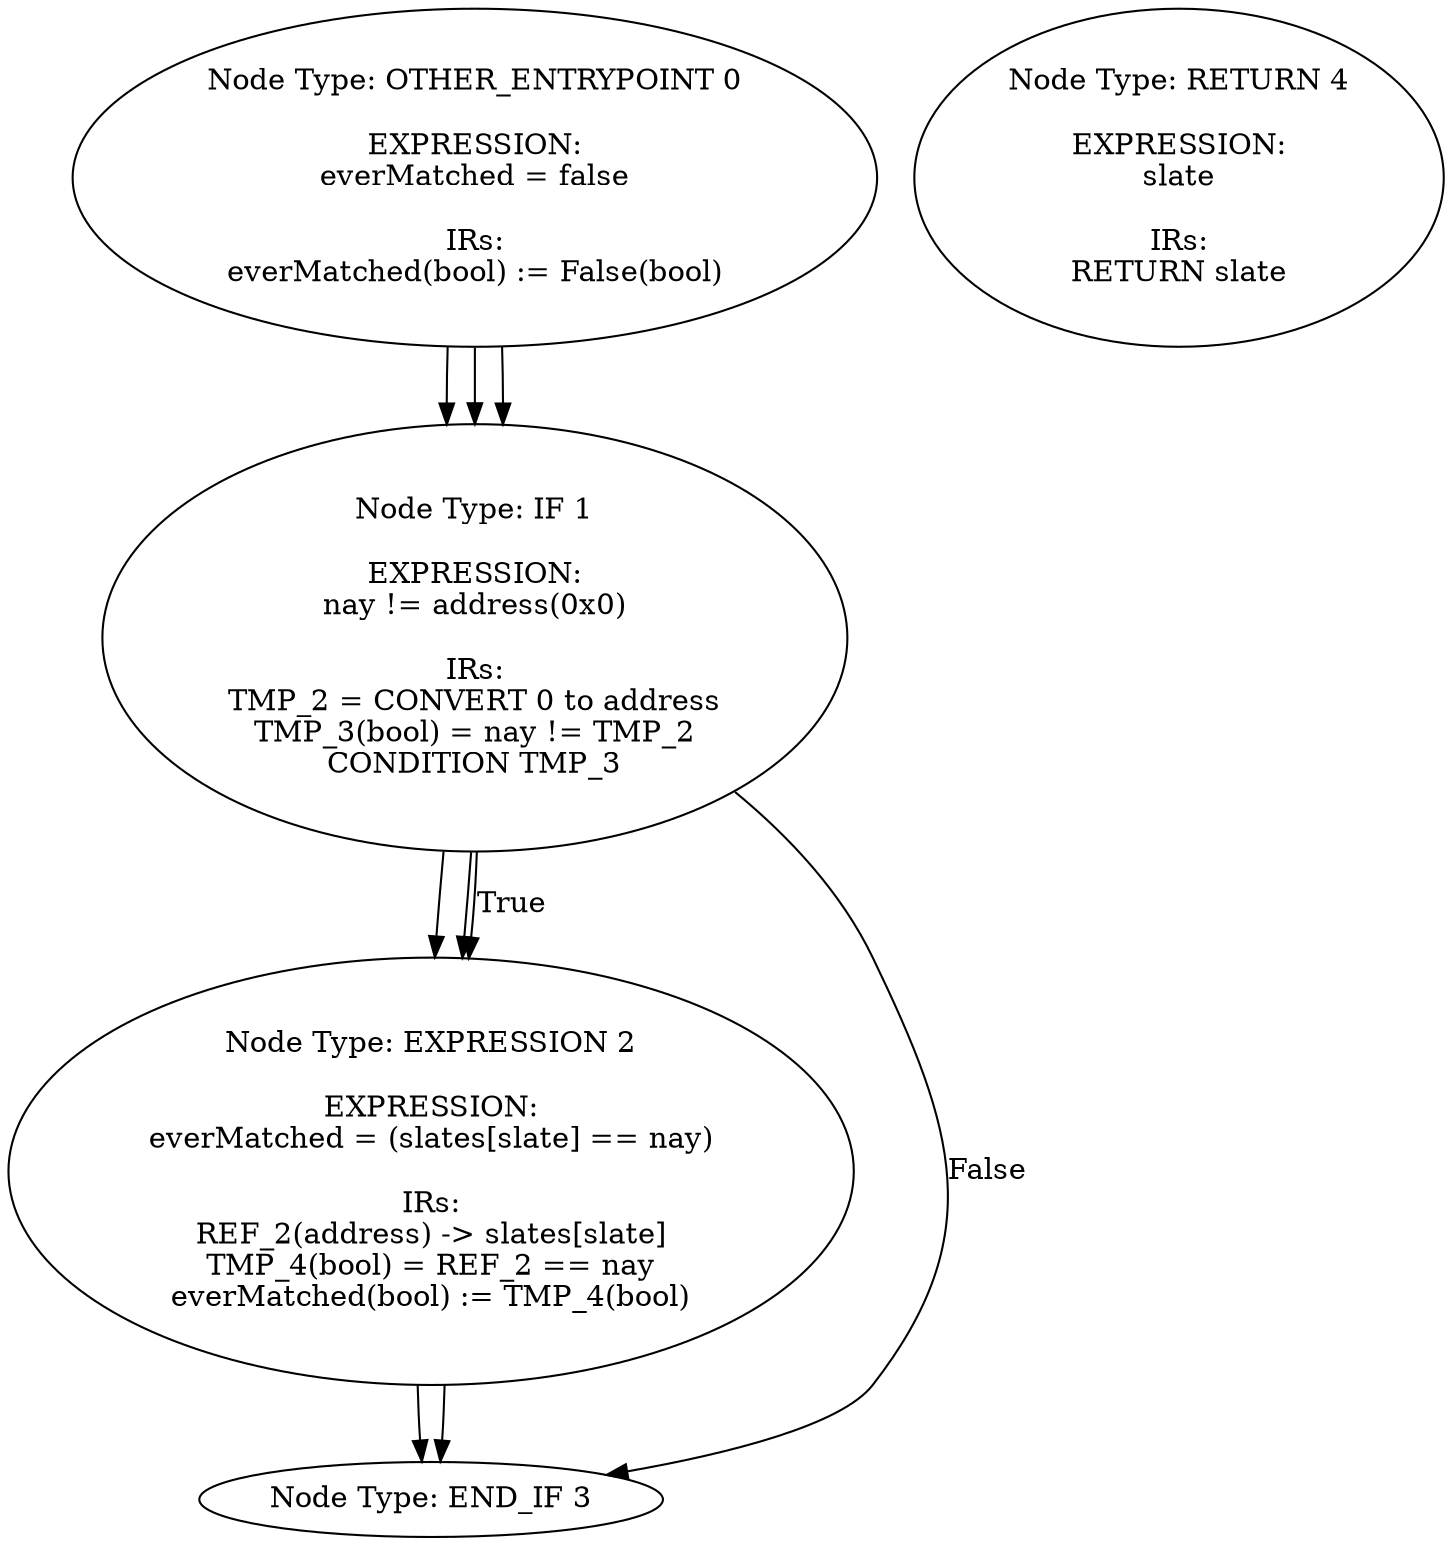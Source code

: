 digraph CFG {
0[label="Node Type: ENTRY_POINT 0
"];
0->1;
1[label="Node Type: EXPRESSION 1

EXPRESSION:
require(bool,string)(! everMatched,Invariant violated: everMatched is true!)

IRs:
TMP_5 = UnaryType.BANG everMatched 
TMP_6(None) = SOLIDITY_CALL require(bool,string)(TMP_5,Invariant violated: everMatched is true!)"];
1->2;
2[label="Node Type: RETURN 2

EXPRESSION:
true

IRs:
RETURN True"];
0[label="Node Type: ENTRY_POINT 0
"];
0->1;
1[label="Node Type: NEW VARIABLE 1

EXPRESSION:
hash = keccak256(bytes)(abi.encodePacked(yay))

IRs:
TMP_0(bytes) = SOLIDITY_CALL abi.encodePacked()(yay)
TMP_1(bytes32) = SOLIDITY_CALL keccak256(bytes)(TMP_0)
hash(bytes32) := TMP_1(bytes32)"];
1->2;
2[label="Node Type: EXPRESSION 2

EXPRESSION:
slates[hash] = yay

IRs:
REF_1(address) -> slates[hash]
REF_1(address) (->slates) := yay(address)"];
2->3;
3[label="Node Type: RETURN 3

EXPRESSION:
hash

IRs:
RETURN hash"];
4[label="Node Type: RETURN 4

EXPRESSION:
slate

IRs:
RETURN slate"];
0[label="Node Type: ENTRY_POINT 0
"];
0->1;
1[label="Node Type: IF 1

EXPRESSION:
nay != address(0x0)

IRs:
TMP_2 = CONVERT 0 to address
TMP_3(bool) = nay != TMP_2
CONDITION TMP_3"];
1->2[label="True"];
1->3[label="False"];
2[label="Node Type: EXPRESSION 2

EXPRESSION:
everMatched = (slates[slate] == nay)

IRs:
REF_2(address) -> slates[slate]
TMP_4(bool) = REF_2 == nay
everMatched(bool) := TMP_4(bool)"];
2->3;
3[label="Node Type: END_IF 3
"];
0[label="Node Type: OTHER_ENTRYPOINT 0

EXPRESSION:
everMatched = false

IRs:
everMatched(bool) := False(bool)"];
}
